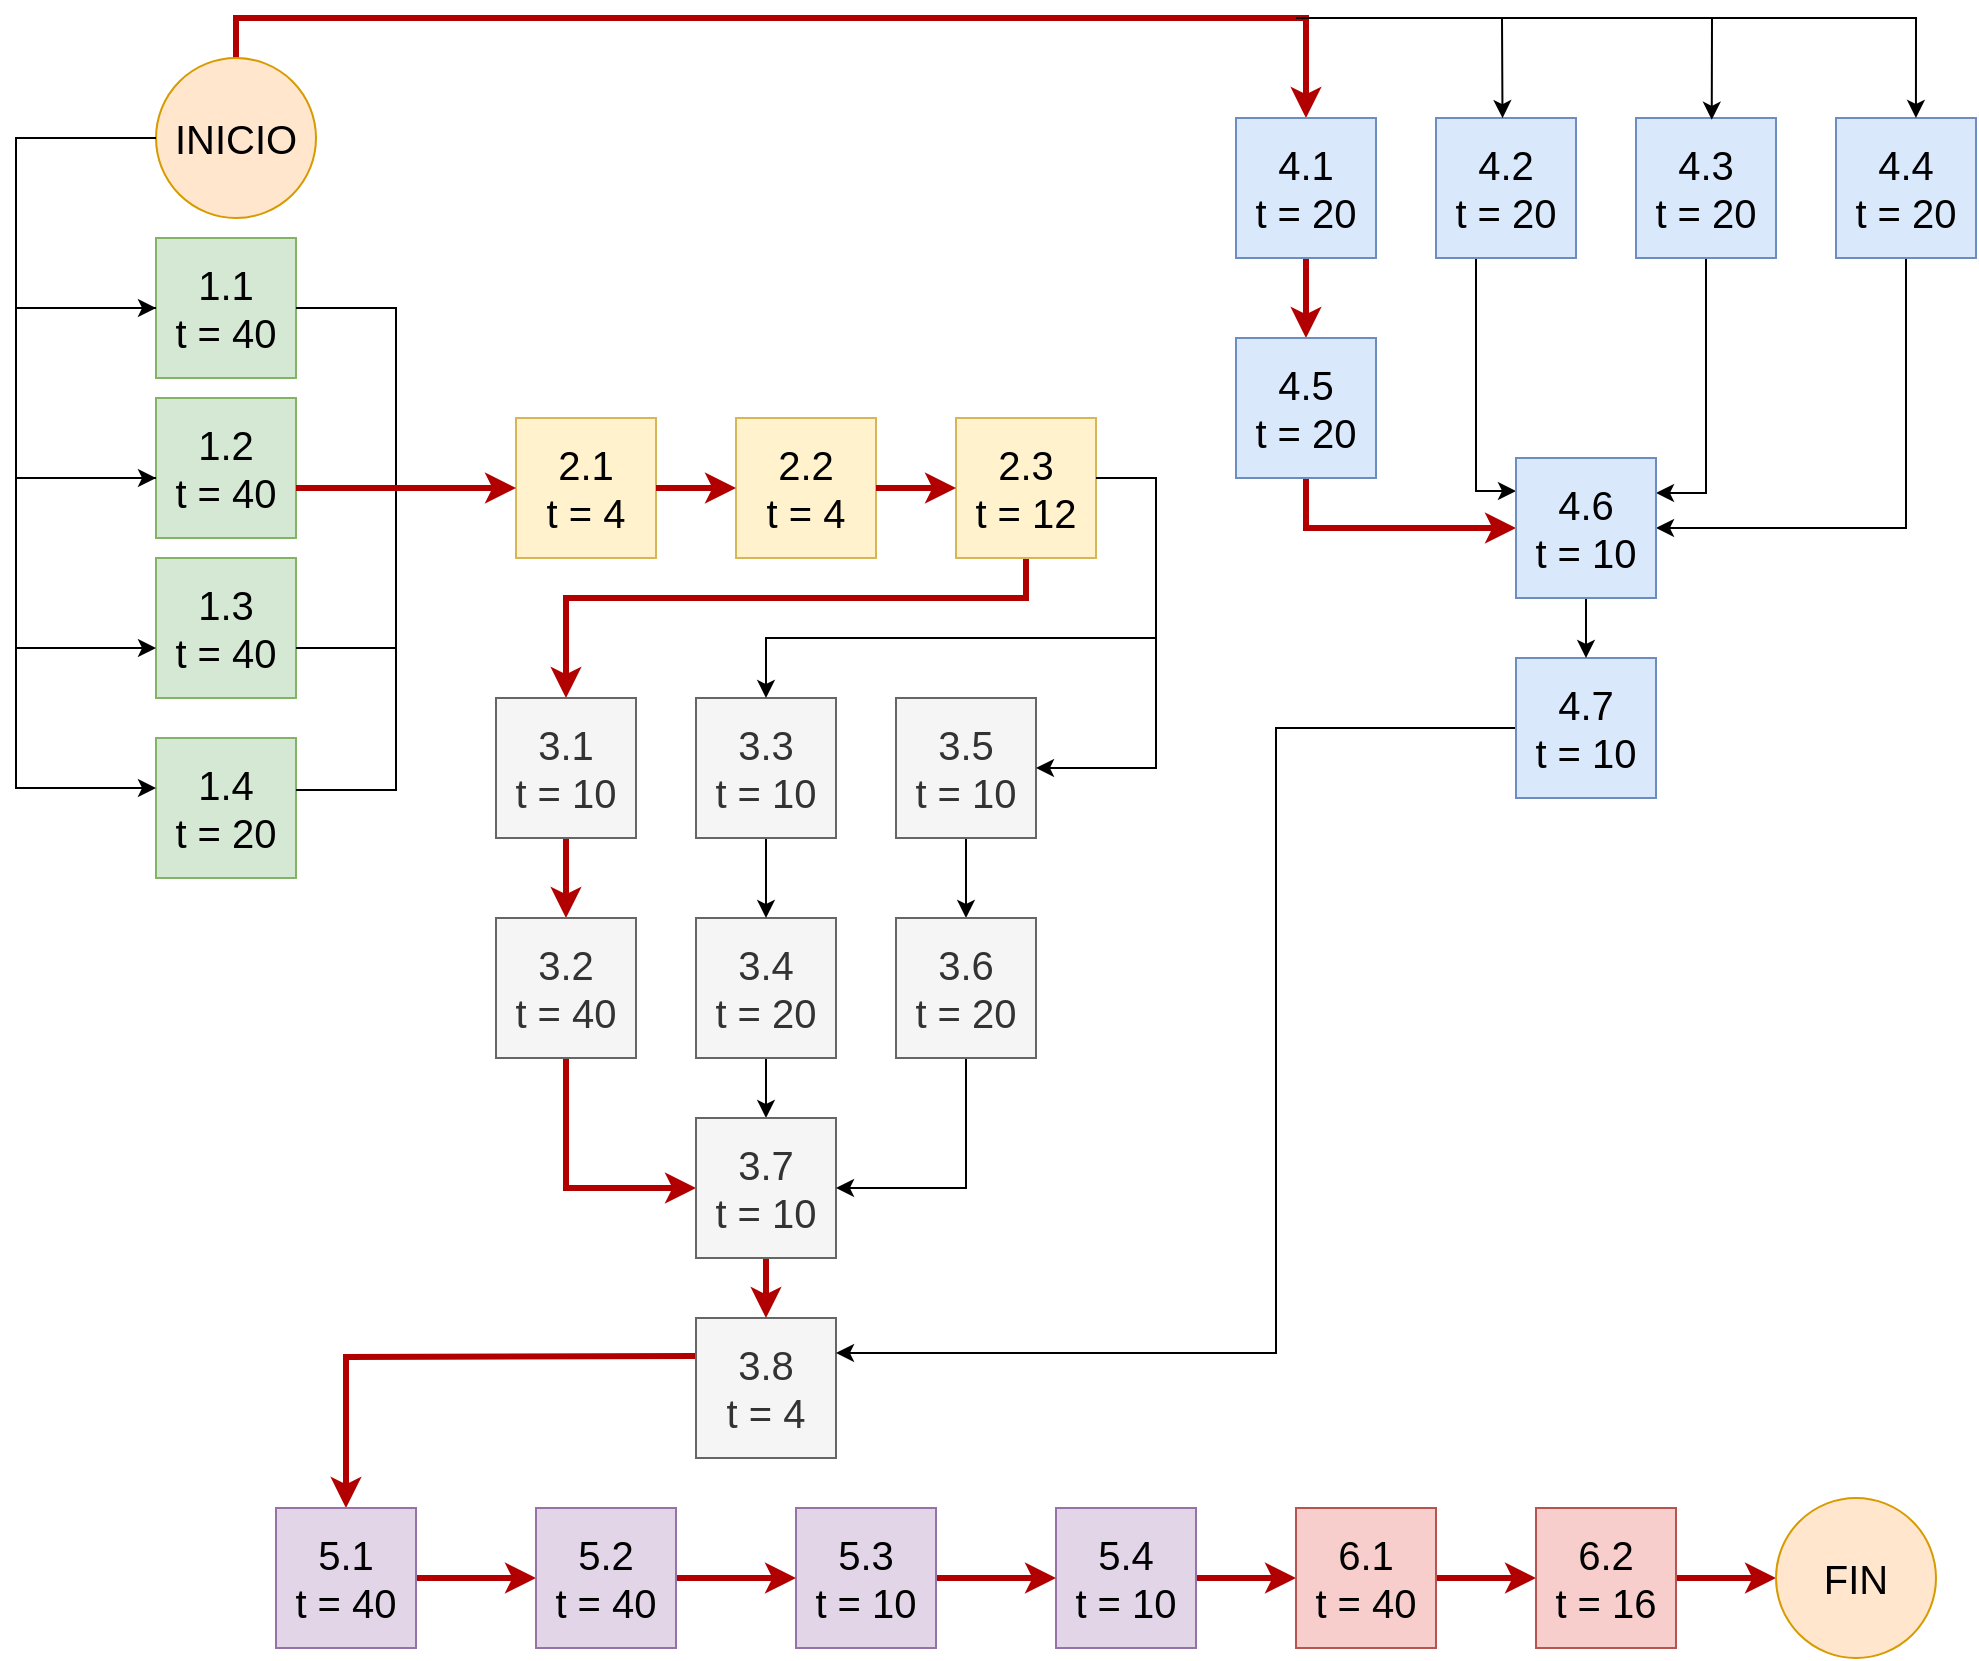 <mxfile version="26.2.5">
  <diagram name="Page-1" id="IV1nOy_GWkUBiRQeD3iH">
    <mxGraphModel dx="1108" dy="977" grid="1" gridSize="10" guides="1" tooltips="1" connect="1" arrows="1" fold="1" page="1" pageScale="1" pageWidth="1100" pageHeight="850" math="0" shadow="0">
      <root>
        <mxCell id="0" />
        <mxCell id="1" parent="0" />
        <mxCell id="LX3Rz9tpUeZRFyrgIDix-85" style="edgeStyle=orthogonalEdgeStyle;rounded=0;orthogonalLoop=1;jettySize=auto;html=1;exitX=0.5;exitY=0;exitDx=0;exitDy=0;entryX=0.5;entryY=0;entryDx=0;entryDy=0;fillColor=#e51400;strokeColor=#B20000;strokeWidth=3;" edge="1" parent="1" source="LX3Rz9tpUeZRFyrgIDix-1" target="LX3Rz9tpUeZRFyrgIDix-25">
          <mxGeometry relative="1" as="geometry" />
        </mxCell>
        <mxCell id="LX3Rz9tpUeZRFyrgIDix-1" value="&lt;font style=&quot;font-size: 20px;&quot;&gt;INICIO&lt;/font&gt;" style="ellipse;whiteSpace=wrap;html=1;aspect=fixed;fillColor=#ffe6cc;strokeColor=#d79b00;" vertex="1" parent="1">
          <mxGeometry x="110" y="30" width="80" height="80" as="geometry" />
        </mxCell>
        <mxCell id="LX3Rz9tpUeZRFyrgIDix-4" value="&lt;font style=&quot;font-size: 20px;&quot;&gt;1.1&lt;br&gt;t = 40&lt;/font&gt;" style="whiteSpace=wrap;html=1;aspect=fixed;fillColor=#d5e8d4;strokeColor=#82b366;" vertex="1" parent="1">
          <mxGeometry x="110" y="120" width="70" height="70" as="geometry" />
        </mxCell>
        <mxCell id="LX3Rz9tpUeZRFyrgIDix-7" value="&lt;font style=&quot;font-size: 20px;&quot;&gt;1.4&lt;br&gt;t = 20&lt;/font&gt;" style="whiteSpace=wrap;html=1;aspect=fixed;fillColor=#d5e8d4;strokeColor=#82b366;" vertex="1" parent="1">
          <mxGeometry x="110" y="370" width="70" height="70" as="geometry" />
        </mxCell>
        <mxCell id="LX3Rz9tpUeZRFyrgIDix-8" value="&lt;font style=&quot;font-size: 20px;&quot;&gt;1.3&lt;br&gt;t = 40&lt;/font&gt;" style="whiteSpace=wrap;html=1;aspect=fixed;fillColor=#d5e8d4;strokeColor=#82b366;" vertex="1" parent="1">
          <mxGeometry x="110" y="280" width="70" height="70" as="geometry" />
        </mxCell>
        <mxCell id="LX3Rz9tpUeZRFyrgIDix-9" value="&lt;font style=&quot;font-size: 20px;&quot;&gt;1.2&lt;br&gt;t = 40&lt;/font&gt;" style="whiteSpace=wrap;html=1;aspect=fixed;fillColor=#d5e8d4;strokeColor=#82b366;" vertex="1" parent="1">
          <mxGeometry x="110" y="200" width="70" height="70" as="geometry" />
        </mxCell>
        <mxCell id="LX3Rz9tpUeZRFyrgIDix-10" value="&lt;font style=&quot;font-size: 20px;&quot;&gt;2.1&lt;br&gt;t = 4&lt;/font&gt;" style="whiteSpace=wrap;html=1;aspect=fixed;fillColor=#fff2cc;strokeColor=#d6b656;" vertex="1" parent="1">
          <mxGeometry x="290" y="210" width="70" height="70" as="geometry" />
        </mxCell>
        <mxCell id="LX3Rz9tpUeZRFyrgIDix-11" value="&lt;font style=&quot;font-size: 20px;&quot;&gt;2.2&lt;br&gt;t = 4&lt;/font&gt;" style="whiteSpace=wrap;html=1;aspect=fixed;fillColor=#fff2cc;strokeColor=#d6b656;" vertex="1" parent="1">
          <mxGeometry x="400" y="210" width="70" height="70" as="geometry" />
        </mxCell>
        <mxCell id="LX3Rz9tpUeZRFyrgIDix-79" style="edgeStyle=orthogonalEdgeStyle;rounded=0;orthogonalLoop=1;jettySize=auto;html=1;exitX=0.5;exitY=1;exitDx=0;exitDy=0;entryX=0.5;entryY=0;entryDx=0;entryDy=0;strokeWidth=3;fillColor=#e51400;strokeColor=#B20000;" edge="1" parent="1" source="LX3Rz9tpUeZRFyrgIDix-12" target="LX3Rz9tpUeZRFyrgIDix-17">
          <mxGeometry relative="1" as="geometry">
            <Array as="points">
              <mxPoint x="545" y="300" />
              <mxPoint x="315" y="300" />
            </Array>
          </mxGeometry>
        </mxCell>
        <mxCell id="LX3Rz9tpUeZRFyrgIDix-12" value="&lt;font style=&quot;font-size: 20px;&quot;&gt;2.3&lt;/font&gt;&lt;div&gt;&lt;font style=&quot;font-size: 20px;&quot;&gt;t = 12&lt;/font&gt;&lt;/div&gt;" style="whiteSpace=wrap;html=1;aspect=fixed;fillColor=#fff2cc;strokeColor=#d6b656;" vertex="1" parent="1">
          <mxGeometry x="510" y="210" width="70" height="70" as="geometry" />
        </mxCell>
        <mxCell id="LX3Rz9tpUeZRFyrgIDix-70" style="edgeStyle=orthogonalEdgeStyle;rounded=0;orthogonalLoop=1;jettySize=auto;html=1;exitX=0.5;exitY=1;exitDx=0;exitDy=0;entryX=0.5;entryY=0;entryDx=0;entryDy=0;fillColor=#e51400;strokeColor=#B20000;strokeWidth=3;" edge="1" parent="1" source="LX3Rz9tpUeZRFyrgIDix-17" target="LX3Rz9tpUeZRFyrgIDix-20">
          <mxGeometry relative="1" as="geometry" />
        </mxCell>
        <mxCell id="LX3Rz9tpUeZRFyrgIDix-17" value="&lt;font style=&quot;font-size: 20px;&quot;&gt;3.1&lt;br&gt;t = 10&lt;/font&gt;" style="whiteSpace=wrap;html=1;aspect=fixed;fillColor=#f5f5f5;fontColor=#333333;strokeColor=#666666;" vertex="1" parent="1">
          <mxGeometry x="280" y="350" width="70" height="70" as="geometry" />
        </mxCell>
        <mxCell id="LX3Rz9tpUeZRFyrgIDix-81" style="edgeStyle=orthogonalEdgeStyle;rounded=0;orthogonalLoop=1;jettySize=auto;html=1;exitX=0.5;exitY=1;exitDx=0;exitDy=0;entryX=0.5;entryY=0;entryDx=0;entryDy=0;" edge="1" parent="1" source="LX3Rz9tpUeZRFyrgIDix-18" target="LX3Rz9tpUeZRFyrgIDix-23">
          <mxGeometry relative="1" as="geometry" />
        </mxCell>
        <mxCell id="LX3Rz9tpUeZRFyrgIDix-18" value="&lt;font style=&quot;font-size: 20px;&quot;&gt;3.4&lt;br&gt;t = 20&lt;/font&gt;" style="whiteSpace=wrap;html=1;aspect=fixed;fillColor=#f5f5f5;fontColor=#333333;strokeColor=#666666;" vertex="1" parent="1">
          <mxGeometry x="380" y="460" width="70" height="70" as="geometry" />
        </mxCell>
        <mxCell id="LX3Rz9tpUeZRFyrgIDix-71" style="edgeStyle=orthogonalEdgeStyle;rounded=0;orthogonalLoop=1;jettySize=auto;html=1;exitX=0.5;exitY=1;exitDx=0;exitDy=0;entryX=0.5;entryY=0;entryDx=0;entryDy=0;" edge="1" parent="1" source="LX3Rz9tpUeZRFyrgIDix-19" target="LX3Rz9tpUeZRFyrgIDix-18">
          <mxGeometry relative="1" as="geometry" />
        </mxCell>
        <mxCell id="LX3Rz9tpUeZRFyrgIDix-19" value="&lt;font style=&quot;font-size: 20px;&quot;&gt;3.3&lt;br&gt;t = 10&lt;/font&gt;" style="whiteSpace=wrap;html=1;aspect=fixed;fillColor=#f5f5f5;fontColor=#333333;strokeColor=#666666;" vertex="1" parent="1">
          <mxGeometry x="380" y="350" width="70" height="70" as="geometry" />
        </mxCell>
        <mxCell id="LX3Rz9tpUeZRFyrgIDix-80" style="edgeStyle=orthogonalEdgeStyle;rounded=0;orthogonalLoop=1;jettySize=auto;html=1;exitX=0.5;exitY=1;exitDx=0;exitDy=0;entryX=0;entryY=0.5;entryDx=0;entryDy=0;strokeWidth=3;fillColor=#e51400;strokeColor=#B20000;" edge="1" parent="1" source="LX3Rz9tpUeZRFyrgIDix-20" target="LX3Rz9tpUeZRFyrgIDix-23">
          <mxGeometry relative="1" as="geometry" />
        </mxCell>
        <mxCell id="LX3Rz9tpUeZRFyrgIDix-20" value="&lt;font style=&quot;font-size: 20px;&quot;&gt;3.2&lt;br&gt;t = 40&lt;/font&gt;" style="whiteSpace=wrap;html=1;aspect=fixed;fillColor=#f5f5f5;fontColor=#333333;strokeColor=#666666;" vertex="1" parent="1">
          <mxGeometry x="280" y="460" width="70" height="70" as="geometry" />
        </mxCell>
        <mxCell id="LX3Rz9tpUeZRFyrgIDix-72" style="edgeStyle=orthogonalEdgeStyle;rounded=0;orthogonalLoop=1;jettySize=auto;html=1;exitX=0.5;exitY=1;exitDx=0;exitDy=0;entryX=0.5;entryY=0;entryDx=0;entryDy=0;" edge="1" parent="1" source="LX3Rz9tpUeZRFyrgIDix-21" target="LX3Rz9tpUeZRFyrgIDix-24">
          <mxGeometry relative="1" as="geometry" />
        </mxCell>
        <mxCell id="LX3Rz9tpUeZRFyrgIDix-21" value="&lt;font style=&quot;font-size: 20px;&quot;&gt;3.5&lt;br&gt;t = 10&lt;/font&gt;" style="whiteSpace=wrap;html=1;aspect=fixed;fillColor=#f5f5f5;fontColor=#333333;strokeColor=#666666;" vertex="1" parent="1">
          <mxGeometry x="480" y="350" width="70" height="70" as="geometry" />
        </mxCell>
        <mxCell id="LX3Rz9tpUeZRFyrgIDix-99" style="edgeStyle=orthogonalEdgeStyle;rounded=0;orthogonalLoop=1;jettySize=auto;html=1;exitX=0;exitY=0.5;exitDx=0;exitDy=0;fillColor=#e51400;strokeColor=#B20000;strokeWidth=3;entryX=0.5;entryY=0;entryDx=0;entryDy=0;" edge="1" parent="1" target="LX3Rz9tpUeZRFyrgIDix-33">
          <mxGeometry relative="1" as="geometry">
            <mxPoint x="380" y="679" as="sourcePoint" />
            <mxPoint x="205" y="739" as="targetPoint" />
          </mxGeometry>
        </mxCell>
        <mxCell id="LX3Rz9tpUeZRFyrgIDix-22" value="&lt;font style=&quot;font-size: 20px;&quot;&gt;3.8&lt;br&gt;t = 4&lt;/font&gt;" style="whiteSpace=wrap;html=1;aspect=fixed;fillColor=#f5f5f5;fontColor=#333333;strokeColor=#666666;" vertex="1" parent="1">
          <mxGeometry x="380" y="660" width="70" height="70" as="geometry" />
        </mxCell>
        <mxCell id="LX3Rz9tpUeZRFyrgIDix-83" style="edgeStyle=orthogonalEdgeStyle;rounded=0;orthogonalLoop=1;jettySize=auto;html=1;exitX=0.5;exitY=1;exitDx=0;exitDy=0;entryX=0.5;entryY=0;entryDx=0;entryDy=0;strokeWidth=3;fillColor=#e51400;strokeColor=#B20000;" edge="1" parent="1" source="LX3Rz9tpUeZRFyrgIDix-23" target="LX3Rz9tpUeZRFyrgIDix-22">
          <mxGeometry relative="1" as="geometry" />
        </mxCell>
        <mxCell id="LX3Rz9tpUeZRFyrgIDix-23" value="&lt;font style=&quot;font-size: 20px;&quot;&gt;3.7&lt;br&gt;t = 10&lt;/font&gt;" style="whiteSpace=wrap;html=1;aspect=fixed;fillColor=#f5f5f5;fontColor=#333333;strokeColor=#666666;" vertex="1" parent="1">
          <mxGeometry x="380" y="560" width="70" height="70" as="geometry" />
        </mxCell>
        <mxCell id="LX3Rz9tpUeZRFyrgIDix-82" style="edgeStyle=orthogonalEdgeStyle;rounded=0;orthogonalLoop=1;jettySize=auto;html=1;exitX=0.5;exitY=1;exitDx=0;exitDy=0;entryX=1;entryY=0.5;entryDx=0;entryDy=0;" edge="1" parent="1" source="LX3Rz9tpUeZRFyrgIDix-24" target="LX3Rz9tpUeZRFyrgIDix-23">
          <mxGeometry relative="1" as="geometry" />
        </mxCell>
        <mxCell id="LX3Rz9tpUeZRFyrgIDix-24" value="&lt;font style=&quot;font-size: 20px;&quot;&gt;3.6&lt;br&gt;t = 20&lt;/font&gt;" style="whiteSpace=wrap;html=1;aspect=fixed;fillColor=#f5f5f5;fontColor=#333333;strokeColor=#666666;" vertex="1" parent="1">
          <mxGeometry x="480" y="460" width="70" height="70" as="geometry" />
        </mxCell>
        <mxCell id="LX3Rz9tpUeZRFyrgIDix-89" style="edgeStyle=orthogonalEdgeStyle;rounded=0;orthogonalLoop=1;jettySize=auto;html=1;exitX=0.5;exitY=1;exitDx=0;exitDy=0;entryX=0.5;entryY=0;entryDx=0;entryDy=0;fillColor=#e51400;strokeColor=#B20000;strokeWidth=3;" edge="1" parent="1" source="LX3Rz9tpUeZRFyrgIDix-25" target="LX3Rz9tpUeZRFyrgIDix-29">
          <mxGeometry relative="1" as="geometry" />
        </mxCell>
        <mxCell id="LX3Rz9tpUeZRFyrgIDix-25" value="&lt;font style=&quot;font-size: 20px;&quot;&gt;4.1&lt;br&gt;t = 20&lt;/font&gt;" style="whiteSpace=wrap;html=1;aspect=fixed;fillColor=#dae8fc;strokeColor=#6c8ebf;" vertex="1" parent="1">
          <mxGeometry x="650" y="60" width="70" height="70" as="geometry" />
        </mxCell>
        <mxCell id="LX3Rz9tpUeZRFyrgIDix-93" style="edgeStyle=orthogonalEdgeStyle;rounded=0;orthogonalLoop=1;jettySize=auto;html=1;exitX=0.5;exitY=1;exitDx=0;exitDy=0;entryX=1;entryY=0.5;entryDx=0;entryDy=0;" edge="1" parent="1" source="LX3Rz9tpUeZRFyrgIDix-26" target="LX3Rz9tpUeZRFyrgIDix-32">
          <mxGeometry relative="1" as="geometry" />
        </mxCell>
        <mxCell id="LX3Rz9tpUeZRFyrgIDix-26" value="&lt;font style=&quot;font-size: 20px;&quot;&gt;4.4&lt;br&gt;t =&amp;nbsp;&lt;/font&gt;&lt;span style=&quot;font-size: 20px; background-color: transparent; color: light-dark(rgb(0, 0, 0), rgb(255, 255, 255));&quot;&gt;20&lt;/span&gt;" style="whiteSpace=wrap;html=1;aspect=fixed;fillColor=#dae8fc;strokeColor=#6c8ebf;" vertex="1" parent="1">
          <mxGeometry x="950" y="60" width="70" height="70" as="geometry" />
        </mxCell>
        <mxCell id="LX3Rz9tpUeZRFyrgIDix-97" style="edgeStyle=orthogonalEdgeStyle;rounded=0;orthogonalLoop=1;jettySize=auto;html=1;exitX=0.5;exitY=1;exitDx=0;exitDy=0;entryX=1;entryY=0.25;entryDx=0;entryDy=0;" edge="1" parent="1" source="LX3Rz9tpUeZRFyrgIDix-27" target="LX3Rz9tpUeZRFyrgIDix-32">
          <mxGeometry relative="1" as="geometry" />
        </mxCell>
        <mxCell id="LX3Rz9tpUeZRFyrgIDix-27" value="&lt;font style=&quot;font-size: 20px;&quot;&gt;4.3&lt;br&gt;t = 20&lt;/font&gt;" style="whiteSpace=wrap;html=1;aspect=fixed;fillColor=#dae8fc;strokeColor=#6c8ebf;" vertex="1" parent="1">
          <mxGeometry x="850" y="60" width="70" height="70" as="geometry" />
        </mxCell>
        <mxCell id="LX3Rz9tpUeZRFyrgIDix-98" style="edgeStyle=orthogonalEdgeStyle;rounded=0;orthogonalLoop=1;jettySize=auto;html=1;exitX=0.5;exitY=1;exitDx=0;exitDy=0;entryX=0;entryY=0.25;entryDx=0;entryDy=0;" edge="1" parent="1">
          <mxGeometry relative="1" as="geometry">
            <mxPoint x="785" y="129" as="sourcePoint" />
            <mxPoint x="790" y="246.5" as="targetPoint" />
            <Array as="points">
              <mxPoint x="770" y="129" />
              <mxPoint x="770" y="246" />
            </Array>
          </mxGeometry>
        </mxCell>
        <mxCell id="LX3Rz9tpUeZRFyrgIDix-28" value="&lt;font style=&quot;font-size: 20px;&quot;&gt;4.2&lt;br&gt;t = 20&lt;/font&gt;" style="whiteSpace=wrap;html=1;aspect=fixed;fillColor=#dae8fc;strokeColor=#6c8ebf;" vertex="1" parent="1">
          <mxGeometry x="750" y="60" width="70" height="70" as="geometry" />
        </mxCell>
        <mxCell id="LX3Rz9tpUeZRFyrgIDix-90" style="edgeStyle=orthogonalEdgeStyle;rounded=0;orthogonalLoop=1;jettySize=auto;html=1;exitX=0.5;exitY=1;exitDx=0;exitDy=0;entryX=0;entryY=0.5;entryDx=0;entryDy=0;strokeWidth=3;fillColor=#e51400;strokeColor=#B20000;" edge="1" parent="1" source="LX3Rz9tpUeZRFyrgIDix-29" target="LX3Rz9tpUeZRFyrgIDix-32">
          <mxGeometry relative="1" as="geometry" />
        </mxCell>
        <mxCell id="LX3Rz9tpUeZRFyrgIDix-29" value="&lt;font style=&quot;font-size: 20px;&quot;&gt;4.5&lt;br&gt;t = 20&lt;/font&gt;" style="whiteSpace=wrap;html=1;aspect=fixed;fillColor=#dae8fc;strokeColor=#6c8ebf;" vertex="1" parent="1">
          <mxGeometry x="650" y="170" width="70" height="70" as="geometry" />
        </mxCell>
        <mxCell id="LX3Rz9tpUeZRFyrgIDix-96" style="edgeStyle=orthogonalEdgeStyle;rounded=0;orthogonalLoop=1;jettySize=auto;html=1;exitX=0;exitY=0.5;exitDx=0;exitDy=0;entryX=1;entryY=0.25;entryDx=0;entryDy=0;" edge="1" parent="1" source="LX3Rz9tpUeZRFyrgIDix-31" target="LX3Rz9tpUeZRFyrgIDix-22">
          <mxGeometry relative="1" as="geometry">
            <Array as="points">
              <mxPoint x="670" y="365" />
              <mxPoint x="670" y="677" />
            </Array>
          </mxGeometry>
        </mxCell>
        <mxCell id="LX3Rz9tpUeZRFyrgIDix-31" value="&lt;font style=&quot;font-size: 20px;&quot;&gt;4.7&lt;br&gt;t = 10&lt;/font&gt;" style="whiteSpace=wrap;html=1;aspect=fixed;fillColor=#dae8fc;strokeColor=#6c8ebf;" vertex="1" parent="1">
          <mxGeometry x="790" y="330" width="70" height="70" as="geometry" />
        </mxCell>
        <mxCell id="LX3Rz9tpUeZRFyrgIDix-94" value="" style="edgeStyle=orthogonalEdgeStyle;rounded=0;orthogonalLoop=1;jettySize=auto;html=1;" edge="1" parent="1" source="LX3Rz9tpUeZRFyrgIDix-32" target="LX3Rz9tpUeZRFyrgIDix-31">
          <mxGeometry relative="1" as="geometry" />
        </mxCell>
        <mxCell id="LX3Rz9tpUeZRFyrgIDix-32" value="&lt;font style=&quot;font-size: 20px;&quot;&gt;4.6&lt;br&gt;t = 10&lt;/font&gt;" style="whiteSpace=wrap;html=1;aspect=fixed;fillColor=#dae8fc;strokeColor=#6c8ebf;" vertex="1" parent="1">
          <mxGeometry x="790" y="230" width="70" height="70" as="geometry" />
        </mxCell>
        <mxCell id="LX3Rz9tpUeZRFyrgIDix-101" style="edgeStyle=orthogonalEdgeStyle;rounded=0;orthogonalLoop=1;jettySize=auto;html=1;exitX=1;exitY=0.5;exitDx=0;exitDy=0;entryX=0;entryY=0.5;entryDx=0;entryDy=0;strokeWidth=3;fillColor=#e51400;strokeColor=#B20000;" edge="1" parent="1" source="LX3Rz9tpUeZRFyrgIDix-33" target="LX3Rz9tpUeZRFyrgIDix-36">
          <mxGeometry relative="1" as="geometry" />
        </mxCell>
        <mxCell id="LX3Rz9tpUeZRFyrgIDix-33" value="&lt;font style=&quot;font-size: 20px;&quot;&gt;5.1&lt;br&gt;t = 40&lt;/font&gt;" style="whiteSpace=wrap;html=1;aspect=fixed;fillColor=#e1d5e7;strokeColor=#9673a6;" vertex="1" parent="1">
          <mxGeometry x="170" y="755" width="70" height="70" as="geometry" />
        </mxCell>
        <mxCell id="LX3Rz9tpUeZRFyrgIDix-104" style="edgeStyle=orthogonalEdgeStyle;rounded=0;orthogonalLoop=1;jettySize=auto;html=1;exitX=1;exitY=0.5;exitDx=0;exitDy=0;entryX=0;entryY=0.5;entryDx=0;entryDy=0;strokeWidth=3;fillColor=#e51400;strokeColor=#B20000;" edge="1" parent="1" source="LX3Rz9tpUeZRFyrgIDix-34" target="LX3Rz9tpUeZRFyrgIDix-37">
          <mxGeometry relative="1" as="geometry" />
        </mxCell>
        <mxCell id="LX3Rz9tpUeZRFyrgIDix-34" value="&lt;font style=&quot;font-size: 20px;&quot;&gt;5.4&lt;br&gt;t = 10&lt;/font&gt;" style="whiteSpace=wrap;html=1;aspect=fixed;fillColor=#e1d5e7;strokeColor=#9673a6;" vertex="1" parent="1">
          <mxGeometry x="560" y="755" width="70" height="70" as="geometry" />
        </mxCell>
        <mxCell id="LX3Rz9tpUeZRFyrgIDix-103" style="edgeStyle=orthogonalEdgeStyle;rounded=0;orthogonalLoop=1;jettySize=auto;html=1;exitX=1;exitY=0.5;exitDx=0;exitDy=0;entryX=0;entryY=0.5;entryDx=0;entryDy=0;strokeWidth=3;fillColor=#e51400;strokeColor=#B20000;" edge="1" parent="1" source="LX3Rz9tpUeZRFyrgIDix-35" target="LX3Rz9tpUeZRFyrgIDix-34">
          <mxGeometry relative="1" as="geometry" />
        </mxCell>
        <mxCell id="LX3Rz9tpUeZRFyrgIDix-35" value="&lt;font style=&quot;font-size: 20px;&quot;&gt;5.3&lt;br&gt;t = 10&lt;/font&gt;" style="whiteSpace=wrap;html=1;aspect=fixed;fillColor=#e1d5e7;strokeColor=#9673a6;" vertex="1" parent="1">
          <mxGeometry x="430" y="755" width="70" height="70" as="geometry" />
        </mxCell>
        <mxCell id="LX3Rz9tpUeZRFyrgIDix-102" style="edgeStyle=orthogonalEdgeStyle;rounded=0;orthogonalLoop=1;jettySize=auto;html=1;exitX=1;exitY=0.5;exitDx=0;exitDy=0;entryX=0;entryY=0.5;entryDx=0;entryDy=0;strokeWidth=3;fillColor=#e51400;strokeColor=#B20000;" edge="1" parent="1" source="LX3Rz9tpUeZRFyrgIDix-36" target="LX3Rz9tpUeZRFyrgIDix-35">
          <mxGeometry relative="1" as="geometry" />
        </mxCell>
        <mxCell id="LX3Rz9tpUeZRFyrgIDix-36" value="&lt;font style=&quot;font-size: 20px;&quot;&gt;5.2&lt;br&gt;t = 40&lt;/font&gt;" style="whiteSpace=wrap;html=1;aspect=fixed;fillColor=#e1d5e7;strokeColor=#9673a6;" vertex="1" parent="1">
          <mxGeometry x="300" y="755" width="70" height="70" as="geometry" />
        </mxCell>
        <mxCell id="LX3Rz9tpUeZRFyrgIDix-105" value="" style="edgeStyle=orthogonalEdgeStyle;rounded=0;orthogonalLoop=1;jettySize=auto;html=1;strokeWidth=3;fillColor=#e51400;strokeColor=#B20000;" edge="1" parent="1" source="LX3Rz9tpUeZRFyrgIDix-37" target="LX3Rz9tpUeZRFyrgIDix-38">
          <mxGeometry relative="1" as="geometry" />
        </mxCell>
        <mxCell id="LX3Rz9tpUeZRFyrgIDix-37" value="&lt;font style=&quot;font-size: 20px;&quot;&gt;6.1&lt;br&gt;t = 40&lt;/font&gt;" style="whiteSpace=wrap;html=1;aspect=fixed;fillColor=#f8cecc;strokeColor=#b85450;" vertex="1" parent="1">
          <mxGeometry x="680" y="755" width="70" height="70" as="geometry" />
        </mxCell>
        <mxCell id="LX3Rz9tpUeZRFyrgIDix-106" value="" style="edgeStyle=orthogonalEdgeStyle;rounded=0;orthogonalLoop=1;jettySize=auto;html=1;strokeWidth=3;fillColor=#e51400;strokeColor=#B20000;" edge="1" parent="1" source="LX3Rz9tpUeZRFyrgIDix-38" target="LX3Rz9tpUeZRFyrgIDix-39">
          <mxGeometry relative="1" as="geometry" />
        </mxCell>
        <mxCell id="LX3Rz9tpUeZRFyrgIDix-38" value="&lt;font style=&quot;font-size: 20px;&quot;&gt;6.2&lt;br&gt;t = 16&lt;/font&gt;" style="whiteSpace=wrap;html=1;aspect=fixed;fillColor=#f8cecc;strokeColor=#b85450;" vertex="1" parent="1">
          <mxGeometry x="800" y="755" width="70" height="70" as="geometry" />
        </mxCell>
        <mxCell id="LX3Rz9tpUeZRFyrgIDix-39" value="&lt;font style=&quot;font-size: 20px;&quot;&gt;FIN&lt;/font&gt;" style="ellipse;whiteSpace=wrap;html=1;aspect=fixed;fillColor=#ffe6cc;strokeColor=#d79b00;" vertex="1" parent="1">
          <mxGeometry x="920" y="750" width="80" height="80" as="geometry" />
        </mxCell>
        <mxCell id="LX3Rz9tpUeZRFyrgIDix-45" style="edgeStyle=orthogonalEdgeStyle;rounded=0;orthogonalLoop=1;jettySize=auto;html=1;exitX=0.5;exitY=1;exitDx=0;exitDy=0;" edge="1" parent="1" source="LX3Rz9tpUeZRFyrgIDix-8" target="LX3Rz9tpUeZRFyrgIDix-8">
          <mxGeometry relative="1" as="geometry" />
        </mxCell>
        <mxCell id="LX3Rz9tpUeZRFyrgIDix-46" value="" style="endArrow=classic;html=1;rounded=0;exitX=0;exitY=0.5;exitDx=0;exitDy=0;entryX=0;entryY=0.5;entryDx=0;entryDy=0;" edge="1" parent="1" source="LX3Rz9tpUeZRFyrgIDix-1" target="LX3Rz9tpUeZRFyrgIDix-4">
          <mxGeometry width="50" height="50" relative="1" as="geometry">
            <mxPoint x="380" y="510" as="sourcePoint" />
            <mxPoint x="430" y="460" as="targetPoint" />
            <Array as="points">
              <mxPoint x="40" y="70" />
              <mxPoint x="40" y="155" />
            </Array>
          </mxGeometry>
        </mxCell>
        <mxCell id="LX3Rz9tpUeZRFyrgIDix-47" value="" style="endArrow=classic;html=1;rounded=0;exitX=0;exitY=0.5;exitDx=0;exitDy=0;entryX=0;entryY=0.5;entryDx=0;entryDy=0;" edge="1" parent="1">
          <mxGeometry width="50" height="50" relative="1" as="geometry">
            <mxPoint x="110" y="155" as="sourcePoint" />
            <mxPoint x="110" y="240" as="targetPoint" />
            <Array as="points">
              <mxPoint x="40" y="155" />
              <mxPoint x="40" y="240" />
            </Array>
          </mxGeometry>
        </mxCell>
        <mxCell id="LX3Rz9tpUeZRFyrgIDix-48" value="" style="endArrow=classic;html=1;rounded=0;exitX=0;exitY=0.5;exitDx=0;exitDy=0;entryX=0;entryY=0.5;entryDx=0;entryDy=0;" edge="1" parent="1">
          <mxGeometry width="50" height="50" relative="1" as="geometry">
            <mxPoint x="110" y="240" as="sourcePoint" />
            <mxPoint x="110" y="325" as="targetPoint" />
            <Array as="points">
              <mxPoint x="40" y="240" />
              <mxPoint x="40" y="325" />
              <mxPoint x="80" y="325" />
            </Array>
          </mxGeometry>
        </mxCell>
        <mxCell id="LX3Rz9tpUeZRFyrgIDix-50" value="" style="endArrow=classic;html=1;rounded=0;entryX=0;entryY=0.5;entryDx=0;entryDy=0;" edge="1" parent="1">
          <mxGeometry width="50" height="50" relative="1" as="geometry">
            <mxPoint x="40" y="260" as="sourcePoint" />
            <mxPoint x="110" y="395" as="targetPoint" />
            <Array as="points">
              <mxPoint x="40" y="310" />
              <mxPoint x="40" y="395" />
            </Array>
          </mxGeometry>
        </mxCell>
        <mxCell id="LX3Rz9tpUeZRFyrgIDix-55" value="" style="endArrow=none;html=1;rounded=0;fillColor=#e51400;strokeColor=#000000;" edge="1" parent="1">
          <mxGeometry width="50" height="50" relative="1" as="geometry">
            <mxPoint x="180" y="325" as="sourcePoint" />
            <mxPoint x="230" y="250" as="targetPoint" />
            <Array as="points">
              <mxPoint x="230" y="325" />
            </Array>
          </mxGeometry>
        </mxCell>
        <mxCell id="LX3Rz9tpUeZRFyrgIDix-56" value="" style="endArrow=none;html=1;rounded=0;fillColor=#e51400;strokeColor=#000000;" edge="1" parent="1">
          <mxGeometry width="50" height="50" relative="1" as="geometry">
            <mxPoint x="180" y="396" as="sourcePoint" />
            <mxPoint x="230" y="306" as="targetPoint" />
            <Array as="points">
              <mxPoint x="230" y="396" />
            </Array>
          </mxGeometry>
        </mxCell>
        <mxCell id="LX3Rz9tpUeZRFyrgIDix-58" value="" style="endArrow=none;html=1;rounded=0;exitX=1;exitY=0.5;exitDx=0;exitDy=0;fillColor=#e51400;strokeColor=#000000;" edge="1" parent="1" source="LX3Rz9tpUeZRFyrgIDix-4">
          <mxGeometry width="50" height="50" relative="1" as="geometry">
            <mxPoint x="290" y="300" as="sourcePoint" />
            <mxPoint x="230" y="250" as="targetPoint" />
            <Array as="points">
              <mxPoint x="230" y="155" />
            </Array>
          </mxGeometry>
        </mxCell>
        <mxCell id="LX3Rz9tpUeZRFyrgIDix-60" value="" style="endArrow=classic;html=1;rounded=0;entryX=0;entryY=0.5;entryDx=0;entryDy=0;fillColor=#e51400;strokeColor=#B20000;strokeWidth=3;" edge="1" parent="1" target="LX3Rz9tpUeZRFyrgIDix-10">
          <mxGeometry width="50" height="50" relative="1" as="geometry">
            <mxPoint x="230" y="245" as="sourcePoint" />
            <mxPoint x="340" y="250" as="targetPoint" />
          </mxGeometry>
        </mxCell>
        <mxCell id="LX3Rz9tpUeZRFyrgIDix-61" value="" style="endArrow=none;html=1;rounded=0;fillColor=#e51400;strokeColor=#B20000;strokeWidth=3;" edge="1" parent="1">
          <mxGeometry width="50" height="50" relative="1" as="geometry">
            <mxPoint x="180" y="245" as="sourcePoint" />
            <mxPoint x="230" y="245" as="targetPoint" />
          </mxGeometry>
        </mxCell>
        <mxCell id="LX3Rz9tpUeZRFyrgIDix-62" value="" style="endArrow=classic;html=1;rounded=0;exitX=1;exitY=0.5;exitDx=0;exitDy=0;entryX=0;entryY=0.5;entryDx=0;entryDy=0;fillColor=#e51400;strokeColor=#B20000;strokeWidth=3;" edge="1" parent="1" source="LX3Rz9tpUeZRFyrgIDix-10" target="LX3Rz9tpUeZRFyrgIDix-11">
          <mxGeometry width="50" height="50" relative="1" as="geometry">
            <mxPoint x="440" y="340" as="sourcePoint" />
            <mxPoint x="490" y="290" as="targetPoint" />
          </mxGeometry>
        </mxCell>
        <mxCell id="LX3Rz9tpUeZRFyrgIDix-63" value="" style="endArrow=classic;html=1;rounded=0;exitX=1;exitY=0.5;exitDx=0;exitDy=0;entryX=0;entryY=0.5;entryDx=0;entryDy=0;fillColor=#e51400;strokeColor=#B20000;strokeWidth=3;" edge="1" parent="1" source="LX3Rz9tpUeZRFyrgIDix-11" target="LX3Rz9tpUeZRFyrgIDix-12">
          <mxGeometry width="50" height="50" relative="1" as="geometry">
            <mxPoint x="440" y="340" as="sourcePoint" />
            <mxPoint x="490" y="290" as="targetPoint" />
          </mxGeometry>
        </mxCell>
        <mxCell id="LX3Rz9tpUeZRFyrgIDix-66" value="" style="endArrow=classic;html=1;rounded=0;entryX=1;entryY=0.5;entryDx=0;entryDy=0;" edge="1" parent="1" target="LX3Rz9tpUeZRFyrgIDix-21">
          <mxGeometry width="50" height="50" relative="1" as="geometry">
            <mxPoint x="580" y="240" as="sourcePoint" />
            <mxPoint x="600" y="190" as="targetPoint" />
            <Array as="points">
              <mxPoint x="610" y="240" />
              <mxPoint x="610" y="300" />
              <mxPoint x="610" y="385" />
            </Array>
          </mxGeometry>
        </mxCell>
        <mxCell id="LX3Rz9tpUeZRFyrgIDix-68" value="" style="endArrow=classic;html=1;rounded=0;entryX=0.5;entryY=0;entryDx=0;entryDy=0;" edge="1" parent="1" target="LX3Rz9tpUeZRFyrgIDix-19">
          <mxGeometry width="50" height="50" relative="1" as="geometry">
            <mxPoint x="610" y="320" as="sourcePoint" />
            <mxPoint x="520" y="320" as="targetPoint" />
            <Array as="points">
              <mxPoint x="500" y="320" />
              <mxPoint x="415" y="320" />
            </Array>
          </mxGeometry>
        </mxCell>
        <mxCell id="LX3Rz9tpUeZRFyrgIDix-86" value="" style="endArrow=classic;html=1;rounded=0;entryX=0.475;entryY=0.001;entryDx=0;entryDy=0;entryPerimeter=0;" edge="1" parent="1" target="LX3Rz9tpUeZRFyrgIDix-28">
          <mxGeometry width="50" height="50" relative="1" as="geometry">
            <mxPoint x="680" y="10" as="sourcePoint" />
            <mxPoint x="720" y="40" as="targetPoint" />
            <Array as="points">
              <mxPoint x="783" y="10" />
            </Array>
          </mxGeometry>
        </mxCell>
        <mxCell id="LX3Rz9tpUeZRFyrgIDix-87" value="" style="endArrow=classic;html=1;rounded=0;entryX=0.541;entryY=0.013;entryDx=0;entryDy=0;entryPerimeter=0;" edge="1" parent="1" target="LX3Rz9tpUeZRFyrgIDix-27">
          <mxGeometry width="50" height="50" relative="1" as="geometry">
            <mxPoint x="780" y="10" as="sourcePoint" />
            <mxPoint x="810" y="150" as="targetPoint" />
            <Array as="points">
              <mxPoint x="840" y="10" />
              <mxPoint x="860" y="10" />
              <mxPoint x="888" y="10" />
            </Array>
          </mxGeometry>
        </mxCell>
        <mxCell id="LX3Rz9tpUeZRFyrgIDix-88" value="" style="endArrow=classic;html=1;rounded=0;entryX=0.571;entryY=0;entryDx=0;entryDy=0;entryPerimeter=0;" edge="1" parent="1" target="LX3Rz9tpUeZRFyrgIDix-26">
          <mxGeometry width="50" height="50" relative="1" as="geometry">
            <mxPoint x="880" y="10" as="sourcePoint" />
            <mxPoint x="820" y="120" as="targetPoint" />
            <Array as="points">
              <mxPoint x="990" y="10" />
            </Array>
          </mxGeometry>
        </mxCell>
      </root>
    </mxGraphModel>
  </diagram>
</mxfile>
